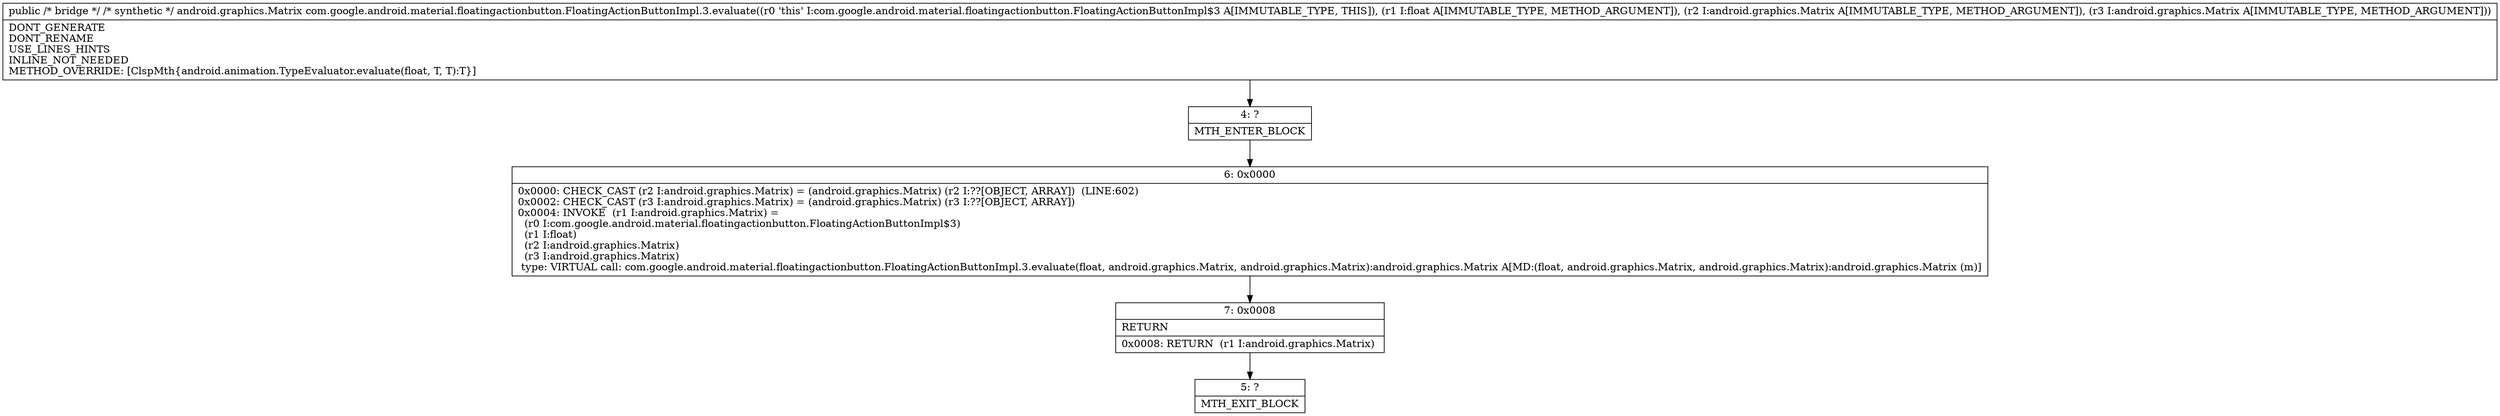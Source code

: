 digraph "CFG forcom.google.android.material.floatingactionbutton.FloatingActionButtonImpl.3.evaluate(FLjava\/lang\/Object;Ljava\/lang\/Object;)Ljava\/lang\/Object;" {
Node_4 [shape=record,label="{4\:\ ?|MTH_ENTER_BLOCK\l}"];
Node_6 [shape=record,label="{6\:\ 0x0000|0x0000: CHECK_CAST (r2 I:android.graphics.Matrix) = (android.graphics.Matrix) (r2 I:??[OBJECT, ARRAY])  (LINE:602)\l0x0002: CHECK_CAST (r3 I:android.graphics.Matrix) = (android.graphics.Matrix) (r3 I:??[OBJECT, ARRAY]) \l0x0004: INVOKE  (r1 I:android.graphics.Matrix) = \l  (r0 I:com.google.android.material.floatingactionbutton.FloatingActionButtonImpl$3)\l  (r1 I:float)\l  (r2 I:android.graphics.Matrix)\l  (r3 I:android.graphics.Matrix)\l type: VIRTUAL call: com.google.android.material.floatingactionbutton.FloatingActionButtonImpl.3.evaluate(float, android.graphics.Matrix, android.graphics.Matrix):android.graphics.Matrix A[MD:(float, android.graphics.Matrix, android.graphics.Matrix):android.graphics.Matrix (m)]\l}"];
Node_7 [shape=record,label="{7\:\ 0x0008|RETURN\l|0x0008: RETURN  (r1 I:android.graphics.Matrix) \l}"];
Node_5 [shape=record,label="{5\:\ ?|MTH_EXIT_BLOCK\l}"];
MethodNode[shape=record,label="{public \/* bridge *\/ \/* synthetic *\/ android.graphics.Matrix com.google.android.material.floatingactionbutton.FloatingActionButtonImpl.3.evaluate((r0 'this' I:com.google.android.material.floatingactionbutton.FloatingActionButtonImpl$3 A[IMMUTABLE_TYPE, THIS]), (r1 I:float A[IMMUTABLE_TYPE, METHOD_ARGUMENT]), (r2 I:android.graphics.Matrix A[IMMUTABLE_TYPE, METHOD_ARGUMENT]), (r3 I:android.graphics.Matrix A[IMMUTABLE_TYPE, METHOD_ARGUMENT]))  | DONT_GENERATE\lDONT_RENAME\lUSE_LINES_HINTS\lINLINE_NOT_NEEDED\lMETHOD_OVERRIDE: [ClspMth\{android.animation.TypeEvaluator.evaluate(float, T, T):T\}]\l}"];
MethodNode -> Node_4;Node_4 -> Node_6;
Node_6 -> Node_7;
Node_7 -> Node_5;
}

